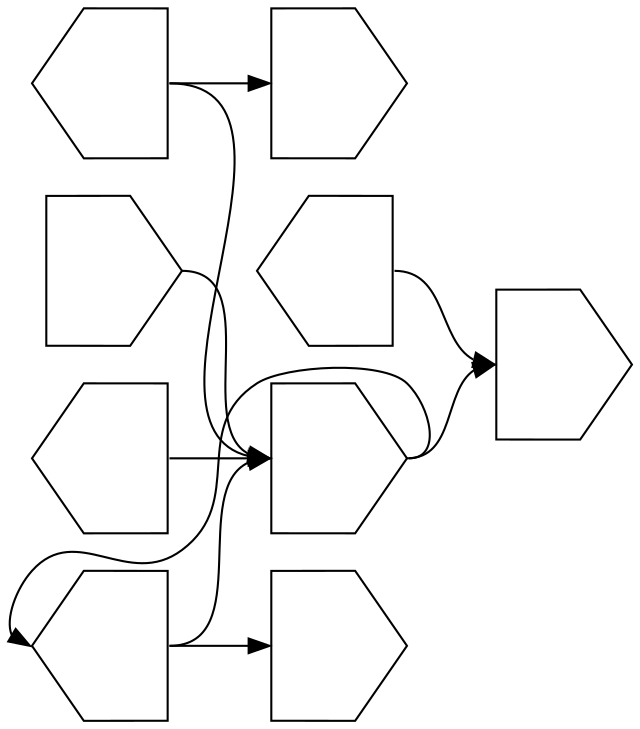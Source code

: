 digraph asm {
	rotate=90;
	edge [headport=n,tailport=s];
	1575 [label="",height=1,width=1,shape=house];
	14524 [label="",height=1,width=1,shape=invhouse];
	19468 [label="",height=1,width=1,shape=invhouse];
	4065 [label="",height=1,width=1,shape=invhouse];
	6768 [label="",height=1,width=1,shape=house];
	4034 [label="",height=1,width=1,shape=house];
	11076 [label="",height=1,width=1,shape=invhouse];
	21374 [label="",height=1,width=1,shape=house];
	13425 [label="",height=1,width=1,shape=invhouse];
	1575 -> 14524
	1575 -> 19468
	19468 -> 1575
	19468 -> 4065
	6768 -> 4065
	4034 -> 19468
	11076 -> 19468
	21374 -> 13425
	21374 -> 19468
}